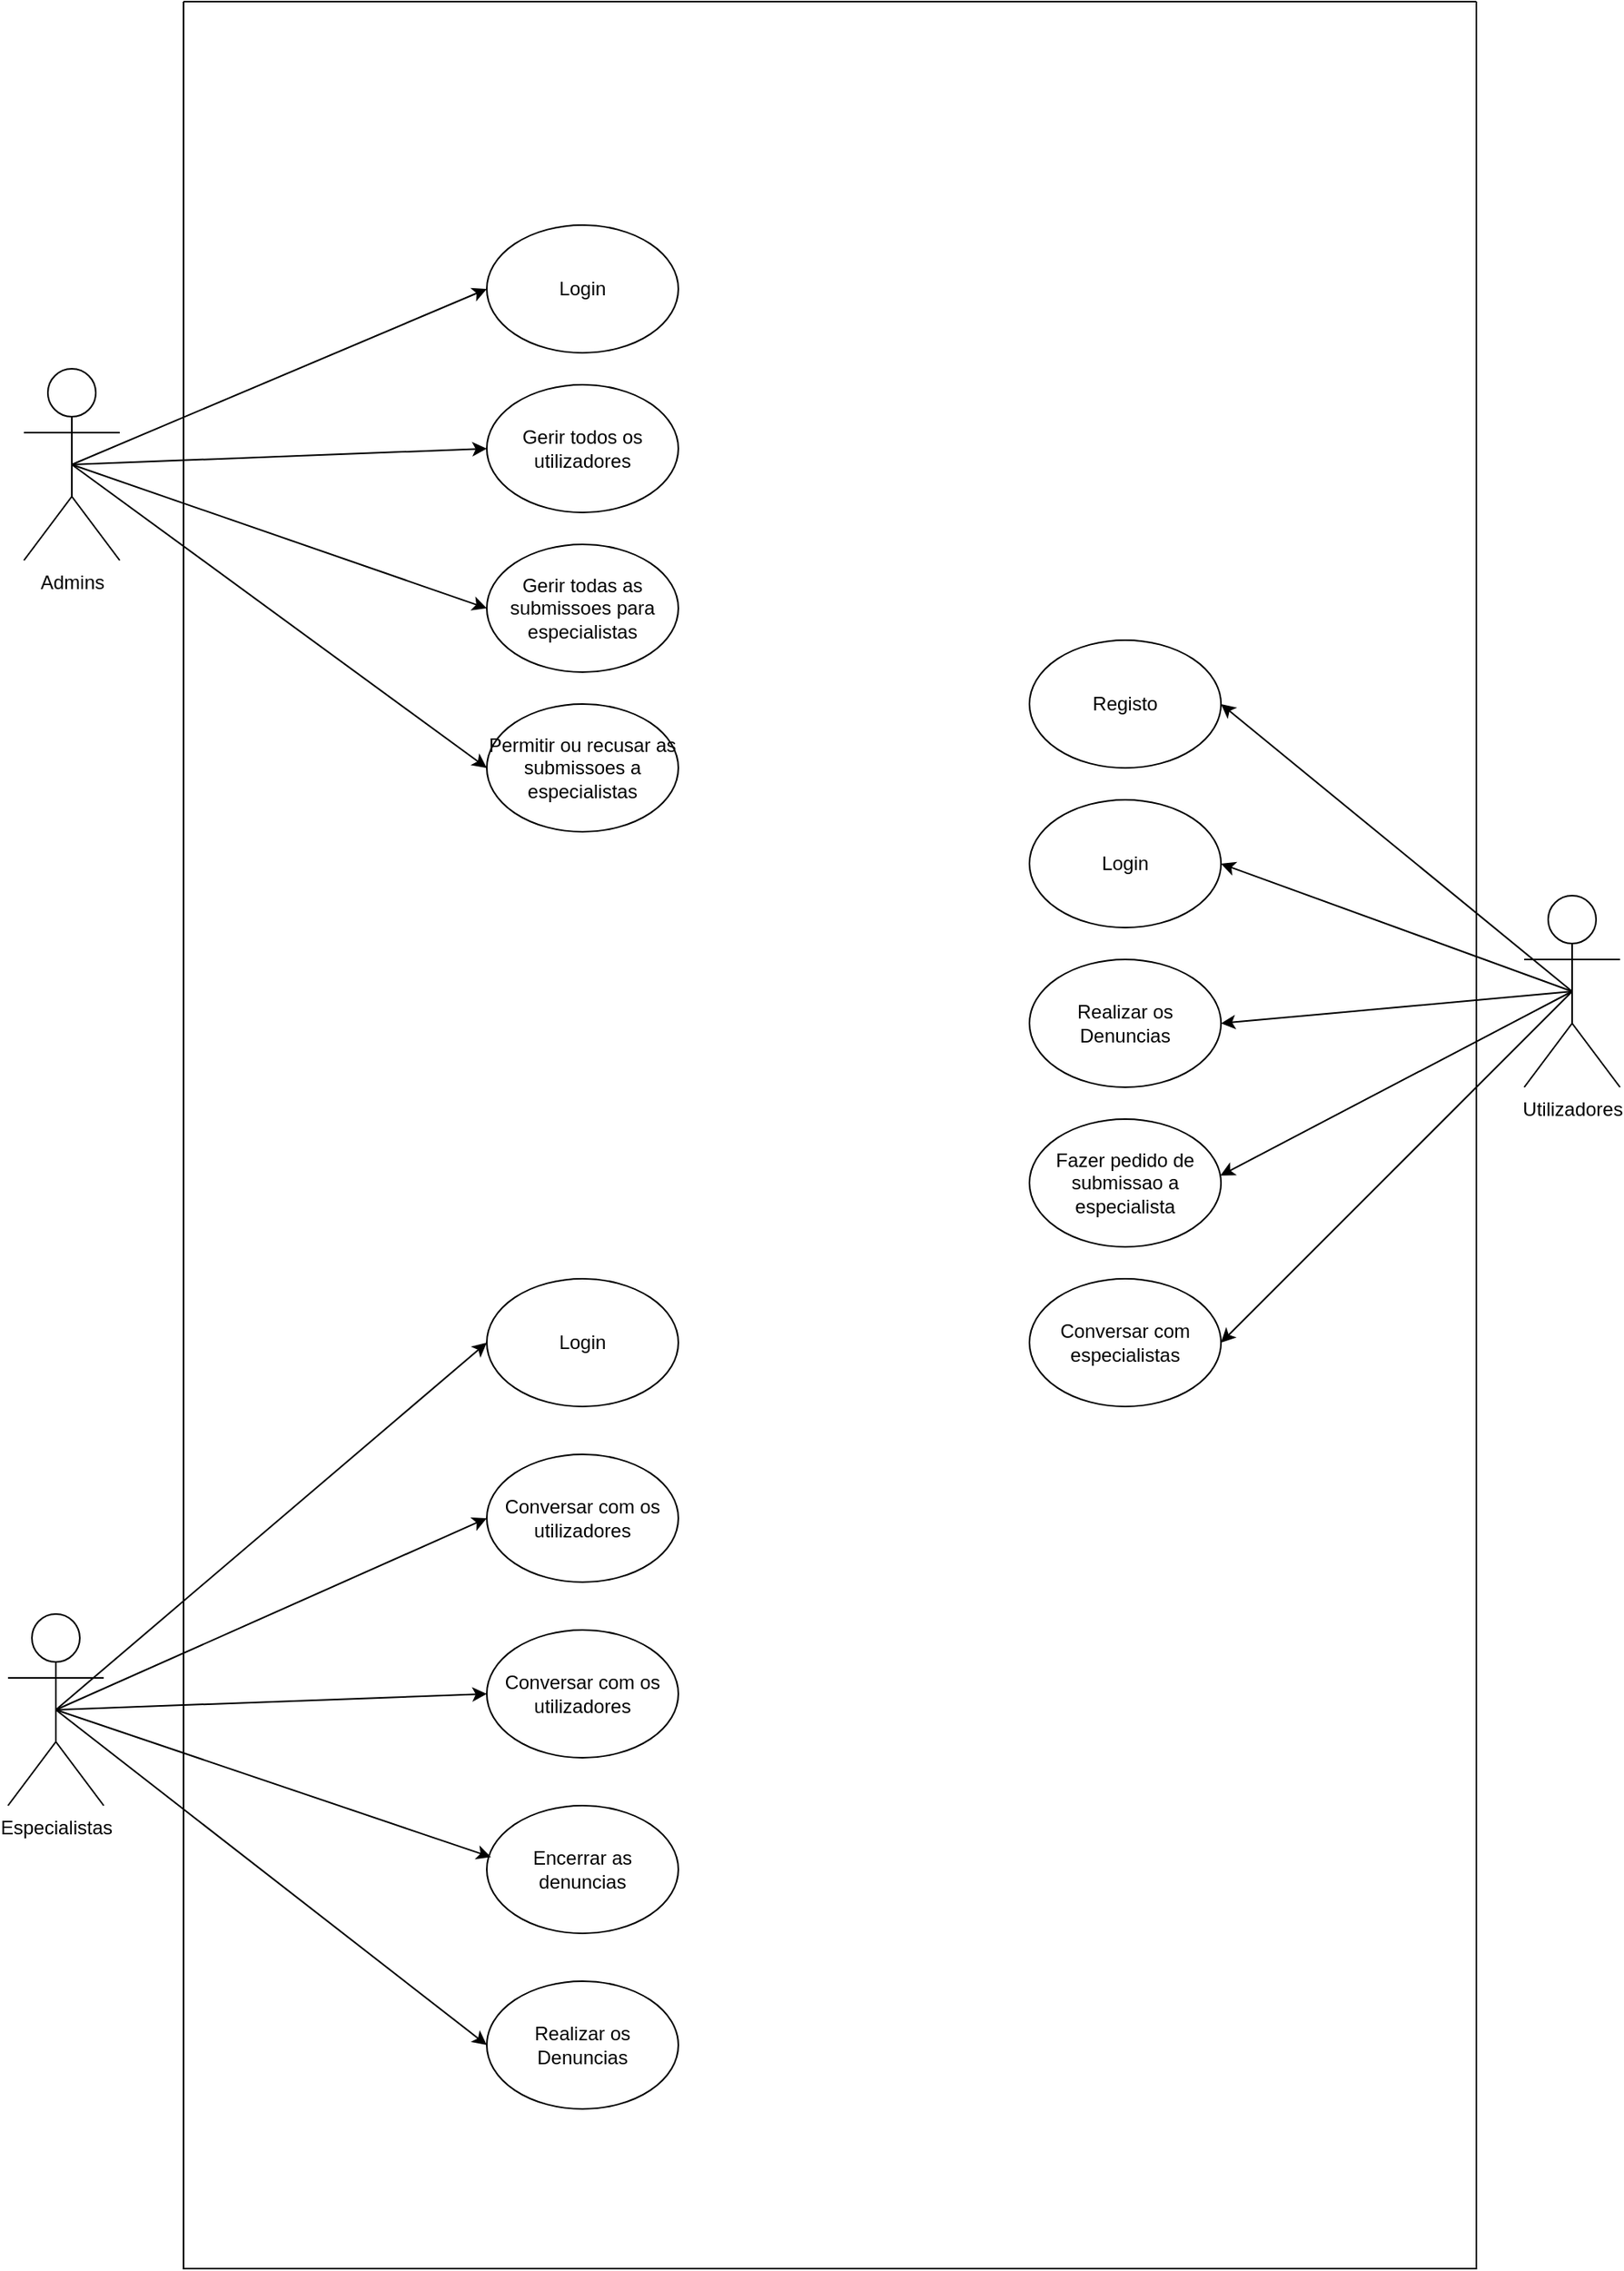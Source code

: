 <mxfile version="22.1.2" type="device" pages="2">
  <diagram name="Casos de Uso" id="0v69TXpIxa26CA6M0X5R">
    <mxGraphModel dx="2450" dy="720" grid="1" gridSize="10" guides="1" tooltips="1" connect="1" arrows="1" fold="1" page="1" pageScale="1" pageWidth="850" pageHeight="1100" math="0" shadow="0">
      <root>
        <mxCell id="0" />
        <mxCell id="1" parent="0" />
        <mxCell id="V18IJNKO9i_bxa9vq1Et-1" value="" style="swimlane;startSize=0;" parent="1" vertex="1">
          <mxGeometry y="20" width="810" height="1420" as="geometry" />
        </mxCell>
        <mxCell id="V18IJNKO9i_bxa9vq1Et-8" value="Login" style="ellipse;whiteSpace=wrap;html=1;" parent="V18IJNKO9i_bxa9vq1Et-1" vertex="1">
          <mxGeometry x="190" y="140" width="120" height="80" as="geometry" />
        </mxCell>
        <mxCell id="V18IJNKO9i_bxa9vq1Et-11" value="Gerir todos os utilizadores" style="ellipse;whiteSpace=wrap;html=1;" parent="V18IJNKO9i_bxa9vq1Et-1" vertex="1">
          <mxGeometry x="190" y="240" width="120" height="80" as="geometry" />
        </mxCell>
        <mxCell id="V18IJNKO9i_bxa9vq1Et-12" value="Gerir todas as submissoes para especialistas" style="ellipse;whiteSpace=wrap;html=1;" parent="V18IJNKO9i_bxa9vq1Et-1" vertex="1">
          <mxGeometry x="190" y="340" width="120" height="80" as="geometry" />
        </mxCell>
        <mxCell id="V18IJNKO9i_bxa9vq1Et-13" value="Permitir ou recusar as submissoes a especialistas" style="ellipse;whiteSpace=wrap;html=1;" parent="V18IJNKO9i_bxa9vq1Et-1" vertex="1">
          <mxGeometry x="190" y="440" width="120" height="80" as="geometry" />
        </mxCell>
        <mxCell id="V18IJNKO9i_bxa9vq1Et-21" value="Registo" style="ellipse;whiteSpace=wrap;html=1;" parent="V18IJNKO9i_bxa9vq1Et-1" vertex="1">
          <mxGeometry x="530" y="400" width="120" height="80" as="geometry" />
        </mxCell>
        <mxCell id="V18IJNKO9i_bxa9vq1Et-22" value="Login" style="ellipse;whiteSpace=wrap;html=1;" parent="V18IJNKO9i_bxa9vq1Et-1" vertex="1">
          <mxGeometry x="530" y="500" width="120" height="80" as="geometry" />
        </mxCell>
        <mxCell id="V18IJNKO9i_bxa9vq1Et-26" value="Realizar os Denuncias" style="ellipse;whiteSpace=wrap;html=1;" parent="V18IJNKO9i_bxa9vq1Et-1" vertex="1">
          <mxGeometry x="530" y="600" width="120" height="80" as="geometry" />
        </mxCell>
        <mxCell id="V18IJNKO9i_bxa9vq1Et-27" value="Fazer pedido de submissao a especialista" style="ellipse;whiteSpace=wrap;html=1;" parent="V18IJNKO9i_bxa9vq1Et-1" vertex="1">
          <mxGeometry x="530" y="700" width="120" height="80" as="geometry" />
        </mxCell>
        <mxCell id="V18IJNKO9i_bxa9vq1Et-28" value="Conversar com especialistas" style="ellipse;whiteSpace=wrap;html=1;" parent="V18IJNKO9i_bxa9vq1Et-1" vertex="1">
          <mxGeometry x="530" y="800" width="120" height="80" as="geometry" />
        </mxCell>
        <mxCell id="V18IJNKO9i_bxa9vq1Et-35" value="Login" style="ellipse;whiteSpace=wrap;html=1;" parent="V18IJNKO9i_bxa9vq1Et-1" vertex="1">
          <mxGeometry x="190" y="800" width="120" height="80" as="geometry" />
        </mxCell>
        <mxCell id="V18IJNKO9i_bxa9vq1Et-37" value="Conversar com os utilizadores" style="ellipse;whiteSpace=wrap;html=1;" parent="V18IJNKO9i_bxa9vq1Et-1" vertex="1">
          <mxGeometry x="190" y="910" width="120" height="80" as="geometry" />
        </mxCell>
        <mxCell id="V18IJNKO9i_bxa9vq1Et-38" value="Conversar com os utilizadores" style="ellipse;whiteSpace=wrap;html=1;" parent="V18IJNKO9i_bxa9vq1Et-1" vertex="1">
          <mxGeometry x="190" y="1020" width="120" height="80" as="geometry" />
        </mxCell>
        <mxCell id="V18IJNKO9i_bxa9vq1Et-41" value="Encerrar as denuncias" style="ellipse;whiteSpace=wrap;html=1;" parent="V18IJNKO9i_bxa9vq1Et-1" vertex="1">
          <mxGeometry x="190" y="1130" width="120" height="80" as="geometry" />
        </mxCell>
        <mxCell id="V18IJNKO9i_bxa9vq1Et-46" value="Realizar os Denuncias" style="ellipse;whiteSpace=wrap;html=1;" parent="V18IJNKO9i_bxa9vq1Et-1" vertex="1">
          <mxGeometry x="190" y="1240" width="120" height="80" as="geometry" />
        </mxCell>
        <mxCell id="V18IJNKO9i_bxa9vq1Et-2" value="Admins" style="shape=umlActor;verticalLabelPosition=bottom;verticalAlign=top;html=1;outlineConnect=0;" parent="1" vertex="1">
          <mxGeometry x="-100" y="250" width="60" height="120" as="geometry" />
        </mxCell>
        <mxCell id="V18IJNKO9i_bxa9vq1Et-5" value="Utilizadores" style="shape=umlActor;verticalLabelPosition=bottom;verticalAlign=top;html=1;outlineConnect=0;" parent="1" vertex="1">
          <mxGeometry x="840" y="580" width="60" height="120" as="geometry" />
        </mxCell>
        <mxCell id="V18IJNKO9i_bxa9vq1Et-6" value="Especialistas" style="shape=umlActor;verticalLabelPosition=bottom;verticalAlign=top;html=1;outlineConnect=0;" parent="1" vertex="1">
          <mxGeometry x="-110" y="1030" width="60" height="120" as="geometry" />
        </mxCell>
        <mxCell id="V18IJNKO9i_bxa9vq1Et-25" value="" style="endArrow=classic;html=1;rounded=0;exitX=0.5;exitY=0.5;exitDx=0;exitDy=0;exitPerimeter=0;entryX=1;entryY=0.5;entryDx=0;entryDy=0;" parent="1" source="V18IJNKO9i_bxa9vq1Et-5" target="V18IJNKO9i_bxa9vq1Et-21" edge="1">
          <mxGeometry width="50" height="50" relative="1" as="geometry">
            <mxPoint x="-60" y="320" as="sourcePoint" />
            <mxPoint x="50" y="320" as="targetPoint" />
          </mxGeometry>
        </mxCell>
        <mxCell id="V18IJNKO9i_bxa9vq1Et-36" value="" style="endArrow=classic;html=1;rounded=0;exitX=0.5;exitY=0.5;exitDx=0;exitDy=0;exitPerimeter=0;entryX=0;entryY=0.5;entryDx=0;entryDy=0;" parent="1" source="V18IJNKO9i_bxa9vq1Et-6" target="V18IJNKO9i_bxa9vq1Et-35" edge="1">
          <mxGeometry width="50" height="50" relative="1" as="geometry">
            <mxPoint x="-50" y="1040" as="sourcePoint" />
            <mxPoint x="50" y="1040" as="targetPoint" />
          </mxGeometry>
        </mxCell>
        <mxCell id="zHeTeJ-wAWIV853rZHrX-1" value="" style="endArrow=classic;html=1;rounded=0;exitX=0.5;exitY=0.5;exitDx=0;exitDy=0;exitPerimeter=0;entryX=0;entryY=0.5;entryDx=0;entryDy=0;" parent="1" source="V18IJNKO9i_bxa9vq1Et-2" target="V18IJNKO9i_bxa9vq1Et-8" edge="1">
          <mxGeometry width="50" height="50" relative="1" as="geometry">
            <mxPoint x="260" y="300" as="sourcePoint" />
            <mxPoint x="310" y="250" as="targetPoint" />
          </mxGeometry>
        </mxCell>
        <mxCell id="zHeTeJ-wAWIV853rZHrX-2" value="" style="endArrow=classic;html=1;rounded=0;exitX=0.5;exitY=0.5;exitDx=0;exitDy=0;exitPerimeter=0;entryX=0;entryY=0.5;entryDx=0;entryDy=0;" parent="1" source="V18IJNKO9i_bxa9vq1Et-2" target="V18IJNKO9i_bxa9vq1Et-11" edge="1">
          <mxGeometry width="50" height="50" relative="1" as="geometry">
            <mxPoint x="30" y="340" as="sourcePoint" />
            <mxPoint x="80" y="290" as="targetPoint" />
          </mxGeometry>
        </mxCell>
        <mxCell id="zHeTeJ-wAWIV853rZHrX-3" value="" style="endArrow=classic;html=1;rounded=0;exitX=0.5;exitY=0.5;exitDx=0;exitDy=0;exitPerimeter=0;entryX=0;entryY=0.5;entryDx=0;entryDy=0;" parent="1" source="V18IJNKO9i_bxa9vq1Et-2" target="V18IJNKO9i_bxa9vq1Et-12" edge="1">
          <mxGeometry width="50" height="50" relative="1" as="geometry">
            <mxPoint x="40" y="360" as="sourcePoint" />
            <mxPoint x="90" y="310" as="targetPoint" />
          </mxGeometry>
        </mxCell>
        <mxCell id="zHeTeJ-wAWIV853rZHrX-4" value="" style="endArrow=classic;html=1;rounded=0;exitX=0.5;exitY=0.5;exitDx=0;exitDy=0;exitPerimeter=0;entryX=0;entryY=0.5;entryDx=0;entryDy=0;" parent="1" source="V18IJNKO9i_bxa9vq1Et-2" target="V18IJNKO9i_bxa9vq1Et-13" edge="1">
          <mxGeometry width="50" height="50" relative="1" as="geometry">
            <mxPoint x="20" y="400" as="sourcePoint" />
            <mxPoint x="70" y="350" as="targetPoint" />
          </mxGeometry>
        </mxCell>
        <mxCell id="zHeTeJ-wAWIV853rZHrX-5" value="" style="endArrow=classic;html=1;rounded=0;exitX=0.5;exitY=0.5;exitDx=0;exitDy=0;exitPerimeter=0;entryX=1;entryY=0.5;entryDx=0;entryDy=0;" parent="1" source="V18IJNKO9i_bxa9vq1Et-5" target="V18IJNKO9i_bxa9vq1Et-22" edge="1">
          <mxGeometry width="50" height="50" relative="1" as="geometry">
            <mxPoint x="890" y="720" as="sourcePoint" />
            <mxPoint x="670" y="540" as="targetPoint" />
          </mxGeometry>
        </mxCell>
        <mxCell id="zHeTeJ-wAWIV853rZHrX-6" value="" style="endArrow=classic;html=1;rounded=0;entryX=1;entryY=0.5;entryDx=0;entryDy=0;exitX=0.5;exitY=0.5;exitDx=0;exitDy=0;exitPerimeter=0;" parent="1" source="V18IJNKO9i_bxa9vq1Et-5" target="V18IJNKO9i_bxa9vq1Et-26" edge="1">
          <mxGeometry width="50" height="50" relative="1" as="geometry">
            <mxPoint x="740" y="740" as="sourcePoint" />
            <mxPoint x="790" y="690" as="targetPoint" />
          </mxGeometry>
        </mxCell>
        <mxCell id="zHeTeJ-wAWIV853rZHrX-7" value="" style="endArrow=classic;html=1;rounded=0;entryX=0.997;entryY=0.442;entryDx=0;entryDy=0;entryPerimeter=0;exitX=0.5;exitY=0.5;exitDx=0;exitDy=0;exitPerimeter=0;" parent="1" source="V18IJNKO9i_bxa9vq1Et-5" target="V18IJNKO9i_bxa9vq1Et-27" edge="1">
          <mxGeometry width="50" height="50" relative="1" as="geometry">
            <mxPoint x="710" y="780" as="sourcePoint" />
            <mxPoint x="760" y="730" as="targetPoint" />
          </mxGeometry>
        </mxCell>
        <mxCell id="zHeTeJ-wAWIV853rZHrX-8" value="" style="endArrow=classic;html=1;rounded=0;entryX=1;entryY=0.5;entryDx=0;entryDy=0;exitX=0.5;exitY=0.5;exitDx=0;exitDy=0;exitPerimeter=0;" parent="1" source="V18IJNKO9i_bxa9vq1Et-5" target="V18IJNKO9i_bxa9vq1Et-28" edge="1">
          <mxGeometry width="50" height="50" relative="1" as="geometry">
            <mxPoint x="710" y="830" as="sourcePoint" />
            <mxPoint x="760" y="780" as="targetPoint" />
          </mxGeometry>
        </mxCell>
        <mxCell id="zHeTeJ-wAWIV853rZHrX-9" value="" style="endArrow=classic;html=1;rounded=0;exitX=0.5;exitY=0.5;exitDx=0;exitDy=0;exitPerimeter=0;entryX=0;entryY=0.5;entryDx=0;entryDy=0;" parent="1" source="V18IJNKO9i_bxa9vq1Et-6" target="V18IJNKO9i_bxa9vq1Et-37" edge="1">
          <mxGeometry width="50" height="50" relative="1" as="geometry">
            <mxPoint x="60" y="1090" as="sourcePoint" />
            <mxPoint x="110" y="1040" as="targetPoint" />
          </mxGeometry>
        </mxCell>
        <mxCell id="zHeTeJ-wAWIV853rZHrX-10" value="" style="endArrow=classic;html=1;rounded=0;exitX=0.5;exitY=0.5;exitDx=0;exitDy=0;exitPerimeter=0;entryX=0;entryY=0.5;entryDx=0;entryDy=0;" parent="1" source="V18IJNKO9i_bxa9vq1Et-6" target="V18IJNKO9i_bxa9vq1Et-38" edge="1">
          <mxGeometry width="50" height="50" relative="1" as="geometry">
            <mxPoint x="90" y="1160" as="sourcePoint" />
            <mxPoint x="140" y="1110" as="targetPoint" />
          </mxGeometry>
        </mxCell>
        <mxCell id="zHeTeJ-wAWIV853rZHrX-11" value="" style="endArrow=classic;html=1;rounded=0;exitX=0.5;exitY=0.5;exitDx=0;exitDy=0;exitPerimeter=0;entryX=0.022;entryY=0.403;entryDx=0;entryDy=0;entryPerimeter=0;" parent="1" source="V18IJNKO9i_bxa9vq1Et-6" target="V18IJNKO9i_bxa9vq1Et-41" edge="1">
          <mxGeometry width="50" height="50" relative="1" as="geometry">
            <mxPoint x="90" y="1210" as="sourcePoint" />
            <mxPoint x="140" y="1160" as="targetPoint" />
          </mxGeometry>
        </mxCell>
        <mxCell id="zHeTeJ-wAWIV853rZHrX-12" value="" style="endArrow=classic;html=1;rounded=0;entryX=0;entryY=0.5;entryDx=0;entryDy=0;exitX=0.5;exitY=0.5;exitDx=0;exitDy=0;exitPerimeter=0;" parent="1" source="V18IJNKO9i_bxa9vq1Et-6" target="V18IJNKO9i_bxa9vq1Et-46" edge="1">
          <mxGeometry width="50" height="50" relative="1" as="geometry">
            <mxPoint x="40" y="1280" as="sourcePoint" />
            <mxPoint x="90" y="1230" as="targetPoint" />
          </mxGeometry>
        </mxCell>
      </root>
    </mxGraphModel>
  </diagram>
  <diagram id="s_YxrnoEGBvV0pFjSnwN" name="Modelo relacional">
    <mxGraphModel dx="1318" dy="593" grid="1" gridSize="10" guides="1" tooltips="1" connect="1" arrows="1" fold="1" page="1" pageScale="1" pageWidth="850" pageHeight="1100" math="0" shadow="0">
      <root>
        <mxCell id="0" />
        <mxCell id="1" parent="0" />
        <mxCell id="B7sIC4S0Rh-pysu9yOMy-1" value="Utilizadores" style="shape=table;startSize=30;container=1;collapsible=1;childLayout=tableLayout;fixedRows=1;rowLines=0;fontStyle=1;align=center;resizeLast=1;html=1;" parent="1" vertex="1">
          <mxGeometry x="60" y="130" width="180" height="150" as="geometry" />
        </mxCell>
        <mxCell id="B7sIC4S0Rh-pysu9yOMy-2" value="" style="shape=tableRow;horizontal=0;startSize=0;swimlaneHead=0;swimlaneBody=0;fillColor=none;collapsible=0;dropTarget=0;points=[[0,0.5],[1,0.5]];portConstraint=eastwest;top=0;left=0;right=0;bottom=1;" parent="B7sIC4S0Rh-pysu9yOMy-1" vertex="1">
          <mxGeometry y="30" width="180" height="30" as="geometry" />
        </mxCell>
        <mxCell id="B7sIC4S0Rh-pysu9yOMy-3" value="PK" style="shape=partialRectangle;connectable=0;fillColor=none;top=0;left=0;bottom=0;right=0;fontStyle=1;overflow=hidden;whiteSpace=wrap;html=1;" parent="B7sIC4S0Rh-pysu9yOMy-2" vertex="1">
          <mxGeometry width="30" height="30" as="geometry">
            <mxRectangle width="30" height="30" as="alternateBounds" />
          </mxGeometry>
        </mxCell>
        <mxCell id="B7sIC4S0Rh-pysu9yOMy-4" value="UserID" style="shape=partialRectangle;connectable=0;fillColor=none;top=0;left=0;bottom=0;right=0;align=left;spacingLeft=6;fontStyle=5;overflow=hidden;whiteSpace=wrap;html=1;" parent="B7sIC4S0Rh-pysu9yOMy-2" vertex="1">
          <mxGeometry x="30" width="150" height="30" as="geometry">
            <mxRectangle width="150" height="30" as="alternateBounds" />
          </mxGeometry>
        </mxCell>
        <mxCell id="B7sIC4S0Rh-pysu9yOMy-5" value="" style="shape=tableRow;horizontal=0;startSize=0;swimlaneHead=0;swimlaneBody=0;fillColor=none;collapsible=0;dropTarget=0;points=[[0,0.5],[1,0.5]];portConstraint=eastwest;top=0;left=0;right=0;bottom=0;" parent="B7sIC4S0Rh-pysu9yOMy-1" vertex="1">
          <mxGeometry y="60" width="180" height="30" as="geometry" />
        </mxCell>
        <mxCell id="B7sIC4S0Rh-pysu9yOMy-6" value="" style="shape=partialRectangle;connectable=0;fillColor=none;top=0;left=0;bottom=0;right=0;editable=1;overflow=hidden;whiteSpace=wrap;html=1;" parent="B7sIC4S0Rh-pysu9yOMy-5" vertex="1">
          <mxGeometry width="30" height="30" as="geometry">
            <mxRectangle width="30" height="30" as="alternateBounds" />
          </mxGeometry>
        </mxCell>
        <mxCell id="B7sIC4S0Rh-pysu9yOMy-7" value="Nome" style="shape=partialRectangle;connectable=0;fillColor=none;top=0;left=0;bottom=0;right=0;align=left;spacingLeft=6;overflow=hidden;whiteSpace=wrap;html=1;" parent="B7sIC4S0Rh-pysu9yOMy-5" vertex="1">
          <mxGeometry x="30" width="150" height="30" as="geometry">
            <mxRectangle width="150" height="30" as="alternateBounds" />
          </mxGeometry>
        </mxCell>
        <mxCell id="B7sIC4S0Rh-pysu9yOMy-8" value="" style="shape=tableRow;horizontal=0;startSize=0;swimlaneHead=0;swimlaneBody=0;fillColor=none;collapsible=0;dropTarget=0;points=[[0,0.5],[1,0.5]];portConstraint=eastwest;top=0;left=0;right=0;bottom=0;" parent="B7sIC4S0Rh-pysu9yOMy-1" vertex="1">
          <mxGeometry y="90" width="180" height="30" as="geometry" />
        </mxCell>
        <mxCell id="B7sIC4S0Rh-pysu9yOMy-9" value="" style="shape=partialRectangle;connectable=0;fillColor=none;top=0;left=0;bottom=0;right=0;editable=1;overflow=hidden;whiteSpace=wrap;html=1;" parent="B7sIC4S0Rh-pysu9yOMy-8" vertex="1">
          <mxGeometry width="30" height="30" as="geometry">
            <mxRectangle width="30" height="30" as="alternateBounds" />
          </mxGeometry>
        </mxCell>
        <mxCell id="B7sIC4S0Rh-pysu9yOMy-10" value="Email" style="shape=partialRectangle;connectable=0;fillColor=none;top=0;left=0;bottom=0;right=0;align=left;spacingLeft=6;overflow=hidden;whiteSpace=wrap;html=1;" parent="B7sIC4S0Rh-pysu9yOMy-8" vertex="1">
          <mxGeometry x="30" width="150" height="30" as="geometry">
            <mxRectangle width="150" height="30" as="alternateBounds" />
          </mxGeometry>
        </mxCell>
        <mxCell id="B7sIC4S0Rh-pysu9yOMy-11" value="" style="shape=tableRow;horizontal=0;startSize=0;swimlaneHead=0;swimlaneBody=0;fillColor=none;collapsible=0;dropTarget=0;points=[[0,0.5],[1,0.5]];portConstraint=eastwest;top=0;left=0;right=0;bottom=0;" parent="B7sIC4S0Rh-pysu9yOMy-1" vertex="1">
          <mxGeometry y="120" width="180" height="30" as="geometry" />
        </mxCell>
        <mxCell id="B7sIC4S0Rh-pysu9yOMy-12" value="" style="shape=partialRectangle;connectable=0;fillColor=none;top=0;left=0;bottom=0;right=0;editable=1;overflow=hidden;whiteSpace=wrap;html=1;" parent="B7sIC4S0Rh-pysu9yOMy-11" vertex="1">
          <mxGeometry width="30" height="30" as="geometry">
            <mxRectangle width="30" height="30" as="alternateBounds" />
          </mxGeometry>
        </mxCell>
        <mxCell id="B7sIC4S0Rh-pysu9yOMy-13" value="Senha" style="shape=partialRectangle;connectable=0;fillColor=none;top=0;left=0;bottom=0;right=0;align=left;spacingLeft=6;overflow=hidden;whiteSpace=wrap;html=1;" parent="B7sIC4S0Rh-pysu9yOMy-11" vertex="1">
          <mxGeometry x="30" width="150" height="30" as="geometry">
            <mxRectangle width="150" height="30" as="alternateBounds" />
          </mxGeometry>
        </mxCell>
        <mxCell id="B7sIC4S0Rh-pysu9yOMy-53" value="PedidosSubmissão" style="shape=table;startSize=30;container=1;collapsible=1;childLayout=tableLayout;fixedRows=1;rowLines=0;fontStyle=1;align=center;resizeLast=1;html=1;" parent="1" vertex="1">
          <mxGeometry x="440" y="160" width="180" height="240" as="geometry" />
        </mxCell>
        <mxCell id="B7sIC4S0Rh-pysu9yOMy-54" value="" style="shape=tableRow;horizontal=0;startSize=0;swimlaneHead=0;swimlaneBody=0;fillColor=none;collapsible=0;dropTarget=0;points=[[0,0.5],[1,0.5]];portConstraint=eastwest;top=0;left=0;right=0;bottom=1;" parent="B7sIC4S0Rh-pysu9yOMy-53" vertex="1">
          <mxGeometry y="30" width="180" height="30" as="geometry" />
        </mxCell>
        <mxCell id="B7sIC4S0Rh-pysu9yOMy-55" value="PK" style="shape=partialRectangle;connectable=0;fillColor=none;top=0;left=0;bottom=0;right=0;fontStyle=1;overflow=hidden;whiteSpace=wrap;html=1;" parent="B7sIC4S0Rh-pysu9yOMy-54" vertex="1">
          <mxGeometry width="30" height="30" as="geometry">
            <mxRectangle width="30" height="30" as="alternateBounds" />
          </mxGeometry>
        </mxCell>
        <mxCell id="B7sIC4S0Rh-pysu9yOMy-56" value="PedidoID" style="shape=partialRectangle;connectable=0;fillColor=none;top=0;left=0;bottom=0;right=0;align=left;spacingLeft=6;fontStyle=5;overflow=hidden;whiteSpace=wrap;html=1;" parent="B7sIC4S0Rh-pysu9yOMy-54" vertex="1">
          <mxGeometry x="30" width="150" height="30" as="geometry">
            <mxRectangle width="150" height="30" as="alternateBounds" />
          </mxGeometry>
        </mxCell>
        <mxCell id="82d_v8nhM87T_lucDlG--2" value="" style="shape=tableRow;horizontal=0;startSize=0;swimlaneHead=0;swimlaneBody=0;fillColor=none;collapsible=0;dropTarget=0;points=[[0,0.5],[1,0.5]];portConstraint=eastwest;top=0;left=0;right=0;bottom=0;" vertex="1" parent="B7sIC4S0Rh-pysu9yOMy-53">
          <mxGeometry y="60" width="180" height="30" as="geometry" />
        </mxCell>
        <mxCell id="82d_v8nhM87T_lucDlG--3" value="" style="shape=partialRectangle;connectable=0;fillColor=none;top=0;left=0;bottom=0;right=0;editable=1;overflow=hidden;" vertex="1" parent="82d_v8nhM87T_lucDlG--2">
          <mxGeometry width="30" height="30" as="geometry">
            <mxRectangle width="30" height="30" as="alternateBounds" />
          </mxGeometry>
        </mxCell>
        <mxCell id="82d_v8nhM87T_lucDlG--4" value="Titulo" style="shape=partialRectangle;connectable=0;fillColor=none;top=0;left=0;bottom=0;right=0;align=left;spacingLeft=6;overflow=hidden;" vertex="1" parent="82d_v8nhM87T_lucDlG--2">
          <mxGeometry x="30" width="150" height="30" as="geometry">
            <mxRectangle width="150" height="30" as="alternateBounds" />
          </mxGeometry>
        </mxCell>
        <mxCell id="82d_v8nhM87T_lucDlG--6" value="" style="shape=tableRow;horizontal=0;startSize=0;swimlaneHead=0;swimlaneBody=0;fillColor=none;collapsible=0;dropTarget=0;points=[[0,0.5],[1,0.5]];portConstraint=eastwest;top=0;left=0;right=0;bottom=0;" vertex="1" parent="B7sIC4S0Rh-pysu9yOMy-53">
          <mxGeometry y="90" width="180" height="30" as="geometry" />
        </mxCell>
        <mxCell id="82d_v8nhM87T_lucDlG--7" value="" style="shape=partialRectangle;connectable=0;fillColor=none;top=0;left=0;bottom=0;right=0;editable=1;overflow=hidden;" vertex="1" parent="82d_v8nhM87T_lucDlG--6">
          <mxGeometry width="30" height="30" as="geometry">
            <mxRectangle width="30" height="30" as="alternateBounds" />
          </mxGeometry>
        </mxCell>
        <mxCell id="82d_v8nhM87T_lucDlG--8" value="DataEnvio" style="shape=partialRectangle;connectable=0;fillColor=none;top=0;left=0;bottom=0;right=0;align=left;spacingLeft=6;overflow=hidden;" vertex="1" parent="82d_v8nhM87T_lucDlG--6">
          <mxGeometry x="30" width="150" height="30" as="geometry">
            <mxRectangle width="150" height="30" as="alternateBounds" />
          </mxGeometry>
        </mxCell>
        <mxCell id="82d_v8nhM87T_lucDlG--10" value="" style="shape=tableRow;horizontal=0;startSize=0;swimlaneHead=0;swimlaneBody=0;fillColor=none;collapsible=0;dropTarget=0;points=[[0,0.5],[1,0.5]];portConstraint=eastwest;top=0;left=0;right=0;bottom=0;" vertex="1" parent="B7sIC4S0Rh-pysu9yOMy-53">
          <mxGeometry y="120" width="180" height="30" as="geometry" />
        </mxCell>
        <mxCell id="82d_v8nhM87T_lucDlG--11" value="" style="shape=partialRectangle;connectable=0;fillColor=none;top=0;left=0;bottom=0;right=0;editable=1;overflow=hidden;" vertex="1" parent="82d_v8nhM87T_lucDlG--10">
          <mxGeometry width="30" height="30" as="geometry">
            <mxRectangle width="30" height="30" as="alternateBounds" />
          </mxGeometry>
        </mxCell>
        <mxCell id="82d_v8nhM87T_lucDlG--12" value="Descricao" style="shape=partialRectangle;connectable=0;fillColor=none;top=0;left=0;bottom=0;right=0;align=left;spacingLeft=6;overflow=hidden;" vertex="1" parent="82d_v8nhM87T_lucDlG--10">
          <mxGeometry x="30" width="150" height="30" as="geometry">
            <mxRectangle width="150" height="30" as="alternateBounds" />
          </mxGeometry>
        </mxCell>
        <mxCell id="B7sIC4S0Rh-pysu9yOMy-57" value="" style="shape=tableRow;horizontal=0;startSize=0;swimlaneHead=0;swimlaneBody=0;fillColor=none;collapsible=0;dropTarget=0;points=[[0,0.5],[1,0.5]];portConstraint=eastwest;top=0;left=0;right=0;bottom=0;" parent="B7sIC4S0Rh-pysu9yOMy-53" vertex="1">
          <mxGeometry y="150" width="180" height="30" as="geometry" />
        </mxCell>
        <mxCell id="B7sIC4S0Rh-pysu9yOMy-58" value="" style="shape=partialRectangle;connectable=0;fillColor=none;top=0;left=0;bottom=0;right=0;editable=1;overflow=hidden;whiteSpace=wrap;html=1;" parent="B7sIC4S0Rh-pysu9yOMy-57" vertex="1">
          <mxGeometry width="30" height="30" as="geometry">
            <mxRectangle width="30" height="30" as="alternateBounds" />
          </mxGeometry>
        </mxCell>
        <mxCell id="B7sIC4S0Rh-pysu9yOMy-59" value="Estado" style="shape=partialRectangle;connectable=0;fillColor=none;top=0;left=0;bottom=0;right=0;align=left;spacingLeft=6;overflow=hidden;whiteSpace=wrap;html=1;" parent="B7sIC4S0Rh-pysu9yOMy-57" vertex="1">
          <mxGeometry x="30" width="150" height="30" as="geometry">
            <mxRectangle width="150" height="30" as="alternateBounds" />
          </mxGeometry>
        </mxCell>
        <mxCell id="B7sIC4S0Rh-pysu9yOMy-60" value="" style="shape=tableRow;horizontal=0;startSize=0;swimlaneHead=0;swimlaneBody=0;fillColor=none;collapsible=0;dropTarget=0;points=[[0,0.5],[1,0.5]];portConstraint=eastwest;top=0;left=0;right=0;bottom=0;" parent="B7sIC4S0Rh-pysu9yOMy-53" vertex="1">
          <mxGeometry y="180" width="180" height="30" as="geometry" />
        </mxCell>
        <mxCell id="B7sIC4S0Rh-pysu9yOMy-61" value="FK" style="shape=partialRectangle;connectable=0;fillColor=none;top=0;left=0;bottom=0;right=0;editable=1;overflow=hidden;whiteSpace=wrap;html=1;" parent="B7sIC4S0Rh-pysu9yOMy-60" vertex="1">
          <mxGeometry width="30" height="30" as="geometry">
            <mxRectangle width="30" height="30" as="alternateBounds" />
          </mxGeometry>
        </mxCell>
        <mxCell id="B7sIC4S0Rh-pysu9yOMy-62" value="UserID" style="shape=partialRectangle;connectable=0;fillColor=none;top=0;left=0;bottom=0;right=0;align=left;spacingLeft=6;overflow=hidden;whiteSpace=wrap;html=1;" parent="B7sIC4S0Rh-pysu9yOMy-60" vertex="1">
          <mxGeometry x="30" width="150" height="30" as="geometry">
            <mxRectangle width="150" height="30" as="alternateBounds" />
          </mxGeometry>
        </mxCell>
        <mxCell id="B7sIC4S0Rh-pysu9yOMy-63" value="" style="shape=tableRow;horizontal=0;startSize=0;swimlaneHead=0;swimlaneBody=0;fillColor=none;collapsible=0;dropTarget=0;points=[[0,0.5],[1,0.5]];portConstraint=eastwest;top=0;left=0;right=0;bottom=0;" parent="B7sIC4S0Rh-pysu9yOMy-53" vertex="1">
          <mxGeometry y="210" width="180" height="30" as="geometry" />
        </mxCell>
        <mxCell id="B7sIC4S0Rh-pysu9yOMy-64" value="FK" style="shape=partialRectangle;connectable=0;fillColor=none;top=0;left=0;bottom=0;right=0;editable=1;overflow=hidden;whiteSpace=wrap;html=1;" parent="B7sIC4S0Rh-pysu9yOMy-63" vertex="1">
          <mxGeometry width="30" height="30" as="geometry">
            <mxRectangle width="30" height="30" as="alternateBounds" />
          </mxGeometry>
        </mxCell>
        <mxCell id="B7sIC4S0Rh-pysu9yOMy-65" value="TipoUtilizadorID" style="shape=partialRectangle;connectable=0;fillColor=none;top=0;left=0;bottom=0;right=0;align=left;spacingLeft=6;overflow=hidden;whiteSpace=wrap;html=1;" parent="B7sIC4S0Rh-pysu9yOMy-63" vertex="1">
          <mxGeometry x="30" width="150" height="30" as="geometry">
            <mxRectangle width="150" height="30" as="alternateBounds" />
          </mxGeometry>
        </mxCell>
        <mxCell id="B7sIC4S0Rh-pysu9yOMy-66" value="Mensagens" style="shape=table;startSize=30;container=1;collapsible=1;childLayout=tableLayout;fixedRows=1;rowLines=0;fontStyle=1;align=center;resizeLast=1;html=1;" parent="1" vertex="1">
          <mxGeometry x="60" y="380" width="180" height="180" as="geometry" />
        </mxCell>
        <mxCell id="B7sIC4S0Rh-pysu9yOMy-67" value="" style="shape=tableRow;horizontal=0;startSize=0;swimlaneHead=0;swimlaneBody=0;fillColor=none;collapsible=0;dropTarget=0;points=[[0,0.5],[1,0.5]];portConstraint=eastwest;top=0;left=0;right=0;bottom=1;" parent="B7sIC4S0Rh-pysu9yOMy-66" vertex="1">
          <mxGeometry y="30" width="180" height="30" as="geometry" />
        </mxCell>
        <mxCell id="B7sIC4S0Rh-pysu9yOMy-68" value="PK" style="shape=partialRectangle;connectable=0;fillColor=none;top=0;left=0;bottom=0;right=0;fontStyle=1;overflow=hidden;whiteSpace=wrap;html=1;" parent="B7sIC4S0Rh-pysu9yOMy-67" vertex="1">
          <mxGeometry width="30" height="30" as="geometry">
            <mxRectangle width="30" height="30" as="alternateBounds" />
          </mxGeometry>
        </mxCell>
        <mxCell id="B7sIC4S0Rh-pysu9yOMy-69" value="MensagemID" style="shape=partialRectangle;connectable=0;fillColor=none;top=0;left=0;bottom=0;right=0;align=left;spacingLeft=6;fontStyle=5;overflow=hidden;whiteSpace=wrap;html=1;" parent="B7sIC4S0Rh-pysu9yOMy-67" vertex="1">
          <mxGeometry x="30" width="150" height="30" as="geometry">
            <mxRectangle width="150" height="30" as="alternateBounds" />
          </mxGeometry>
        </mxCell>
        <mxCell id="B7sIC4S0Rh-pysu9yOMy-70" value="" style="shape=tableRow;horizontal=0;startSize=0;swimlaneHead=0;swimlaneBody=0;fillColor=none;collapsible=0;dropTarget=0;points=[[0,0.5],[1,0.5]];portConstraint=eastwest;top=0;left=0;right=0;bottom=0;" parent="B7sIC4S0Rh-pysu9yOMy-66" vertex="1">
          <mxGeometry y="60" width="180" height="30" as="geometry" />
        </mxCell>
        <mxCell id="B7sIC4S0Rh-pysu9yOMy-71" value="" style="shape=partialRectangle;connectable=0;fillColor=none;top=0;left=0;bottom=0;right=0;editable=1;overflow=hidden;whiteSpace=wrap;html=1;" parent="B7sIC4S0Rh-pysu9yOMy-70" vertex="1">
          <mxGeometry width="30" height="30" as="geometry">
            <mxRectangle width="30" height="30" as="alternateBounds" />
          </mxGeometry>
        </mxCell>
        <mxCell id="B7sIC4S0Rh-pysu9yOMy-72" value="Conteúdo" style="shape=partialRectangle;connectable=0;fillColor=none;top=0;left=0;bottom=0;right=0;align=left;spacingLeft=6;overflow=hidden;whiteSpace=wrap;html=1;" parent="B7sIC4S0Rh-pysu9yOMy-70" vertex="1">
          <mxGeometry x="30" width="150" height="30" as="geometry">
            <mxRectangle width="150" height="30" as="alternateBounds" />
          </mxGeometry>
        </mxCell>
        <mxCell id="B7sIC4S0Rh-pysu9yOMy-73" value="" style="shape=tableRow;horizontal=0;startSize=0;swimlaneHead=0;swimlaneBody=0;fillColor=none;collapsible=0;dropTarget=0;points=[[0,0.5],[1,0.5]];portConstraint=eastwest;top=0;left=0;right=0;bottom=0;" parent="B7sIC4S0Rh-pysu9yOMy-66" vertex="1">
          <mxGeometry y="90" width="180" height="30" as="geometry" />
        </mxCell>
        <mxCell id="B7sIC4S0Rh-pysu9yOMy-74" value="" style="shape=partialRectangle;connectable=0;fillColor=none;top=0;left=0;bottom=0;right=0;editable=1;overflow=hidden;whiteSpace=wrap;html=1;" parent="B7sIC4S0Rh-pysu9yOMy-73" vertex="1">
          <mxGeometry width="30" height="30" as="geometry">
            <mxRectangle width="30" height="30" as="alternateBounds" />
          </mxGeometry>
        </mxCell>
        <mxCell id="B7sIC4S0Rh-pysu9yOMy-75" value="DataEnvio" style="shape=partialRectangle;connectable=0;fillColor=none;top=0;left=0;bottom=0;right=0;align=left;spacingLeft=6;overflow=hidden;whiteSpace=wrap;html=1;" parent="B7sIC4S0Rh-pysu9yOMy-73" vertex="1">
          <mxGeometry x="30" width="150" height="30" as="geometry">
            <mxRectangle width="150" height="30" as="alternateBounds" />
          </mxGeometry>
        </mxCell>
        <mxCell id="B7sIC4S0Rh-pysu9yOMy-76" value="" style="shape=tableRow;horizontal=0;startSize=0;swimlaneHead=0;swimlaneBody=0;fillColor=none;collapsible=0;dropTarget=0;points=[[0,0.5],[1,0.5]];portConstraint=eastwest;top=0;left=0;right=0;bottom=0;" parent="B7sIC4S0Rh-pysu9yOMy-66" vertex="1">
          <mxGeometry y="120" width="180" height="30" as="geometry" />
        </mxCell>
        <mxCell id="B7sIC4S0Rh-pysu9yOMy-77" value="FK" style="shape=partialRectangle;connectable=0;fillColor=none;top=0;left=0;bottom=0;right=0;editable=1;overflow=hidden;whiteSpace=wrap;html=1;" parent="B7sIC4S0Rh-pysu9yOMy-76" vertex="1">
          <mxGeometry width="30" height="30" as="geometry">
            <mxRectangle width="30" height="30" as="alternateBounds" />
          </mxGeometry>
        </mxCell>
        <mxCell id="B7sIC4S0Rh-pysu9yOMy-78" value="DeUserID" style="shape=partialRectangle;connectable=0;fillColor=none;top=0;left=0;bottom=0;right=0;align=left;spacingLeft=6;overflow=hidden;whiteSpace=wrap;html=1;" parent="B7sIC4S0Rh-pysu9yOMy-76" vertex="1">
          <mxGeometry x="30" width="150" height="30" as="geometry">
            <mxRectangle width="150" height="30" as="alternateBounds" />
          </mxGeometry>
        </mxCell>
        <mxCell id="B7sIC4S0Rh-pysu9yOMy-80" value="" style="shape=tableRow;horizontal=0;startSize=0;swimlaneHead=0;swimlaneBody=0;fillColor=none;collapsible=0;dropTarget=0;points=[[0,0.5],[1,0.5]];portConstraint=eastwest;top=0;left=0;right=0;bottom=0;" parent="B7sIC4S0Rh-pysu9yOMy-66" vertex="1">
          <mxGeometry y="150" width="180" height="30" as="geometry" />
        </mxCell>
        <mxCell id="B7sIC4S0Rh-pysu9yOMy-81" value="FK" style="shape=partialRectangle;connectable=0;fillColor=none;top=0;left=0;bottom=0;right=0;editable=1;overflow=hidden;" parent="B7sIC4S0Rh-pysu9yOMy-80" vertex="1">
          <mxGeometry width="30" height="30" as="geometry">
            <mxRectangle width="30" height="30" as="alternateBounds" />
          </mxGeometry>
        </mxCell>
        <mxCell id="B7sIC4S0Rh-pysu9yOMy-82" value="ParaUserID" style="shape=partialRectangle;connectable=0;fillColor=none;top=0;left=0;bottom=0;right=0;align=left;spacingLeft=6;overflow=hidden;" parent="B7sIC4S0Rh-pysu9yOMy-80" vertex="1">
          <mxGeometry x="30" width="150" height="30" as="geometry">
            <mxRectangle width="150" height="30" as="alternateBounds" />
          </mxGeometry>
        </mxCell>
        <mxCell id="B7sIC4S0Rh-pysu9yOMy-87" value="Denuncias" style="shape=table;startSize=30;container=1;collapsible=1;childLayout=tableLayout;fixedRows=1;rowLines=0;fontStyle=1;align=center;resizeLast=1;html=1;" parent="1" vertex="1">
          <mxGeometry x="400" y="440" width="180" height="210" as="geometry" />
        </mxCell>
        <mxCell id="B7sIC4S0Rh-pysu9yOMy-88" value="" style="shape=tableRow;horizontal=0;startSize=0;swimlaneHead=0;swimlaneBody=0;fillColor=none;collapsible=0;dropTarget=0;points=[[0,0.5],[1,0.5]];portConstraint=eastwest;top=0;left=0;right=0;bottom=1;" parent="B7sIC4S0Rh-pysu9yOMy-87" vertex="1">
          <mxGeometry y="30" width="180" height="30" as="geometry" />
        </mxCell>
        <mxCell id="B7sIC4S0Rh-pysu9yOMy-89" value="PK" style="shape=partialRectangle;connectable=0;fillColor=none;top=0;left=0;bottom=0;right=0;fontStyle=1;overflow=hidden;whiteSpace=wrap;html=1;" parent="B7sIC4S0Rh-pysu9yOMy-88" vertex="1">
          <mxGeometry width="30" height="30" as="geometry">
            <mxRectangle width="30" height="30" as="alternateBounds" />
          </mxGeometry>
        </mxCell>
        <mxCell id="B7sIC4S0Rh-pysu9yOMy-90" value="DenunciaID" style="shape=partialRectangle;connectable=0;fillColor=none;top=0;left=0;bottom=0;right=0;align=left;spacingLeft=6;fontStyle=5;overflow=hidden;whiteSpace=wrap;html=1;" parent="B7sIC4S0Rh-pysu9yOMy-88" vertex="1">
          <mxGeometry x="30" width="150" height="30" as="geometry">
            <mxRectangle width="150" height="30" as="alternateBounds" />
          </mxGeometry>
        </mxCell>
        <mxCell id="B7sIC4S0Rh-pysu9yOMy-91" value="" style="shape=tableRow;horizontal=0;startSize=0;swimlaneHead=0;swimlaneBody=0;fillColor=none;collapsible=0;dropTarget=0;points=[[0,0.5],[1,0.5]];portConstraint=eastwest;top=0;left=0;right=0;bottom=0;" parent="B7sIC4S0Rh-pysu9yOMy-87" vertex="1">
          <mxGeometry y="60" width="180" height="30" as="geometry" />
        </mxCell>
        <mxCell id="B7sIC4S0Rh-pysu9yOMy-92" value="" style="shape=partialRectangle;connectable=0;fillColor=none;top=0;left=0;bottom=0;right=0;editable=1;overflow=hidden;whiteSpace=wrap;html=1;" parent="B7sIC4S0Rh-pysu9yOMy-91" vertex="1">
          <mxGeometry width="30" height="30" as="geometry">
            <mxRectangle width="30" height="30" as="alternateBounds" />
          </mxGeometry>
        </mxCell>
        <mxCell id="B7sIC4S0Rh-pysu9yOMy-93" value="Descricao" style="shape=partialRectangle;connectable=0;fillColor=none;top=0;left=0;bottom=0;right=0;align=left;spacingLeft=6;overflow=hidden;whiteSpace=wrap;html=1;" parent="B7sIC4S0Rh-pysu9yOMy-91" vertex="1">
          <mxGeometry x="30" width="150" height="30" as="geometry">
            <mxRectangle width="150" height="30" as="alternateBounds" />
          </mxGeometry>
        </mxCell>
        <mxCell id="KM7kCSuY4XTtsmC8UG6Y-10" value="" style="shape=tableRow;horizontal=0;startSize=0;swimlaneHead=0;swimlaneBody=0;fillColor=none;collapsible=0;dropTarget=0;points=[[0,0.5],[1,0.5]];portConstraint=eastwest;top=0;left=0;right=0;bottom=0;" vertex="1" parent="B7sIC4S0Rh-pysu9yOMy-87">
          <mxGeometry y="90" width="180" height="30" as="geometry" />
        </mxCell>
        <mxCell id="KM7kCSuY4XTtsmC8UG6Y-11" value="" style="shape=partialRectangle;connectable=0;fillColor=none;top=0;left=0;bottom=0;right=0;editable=1;overflow=hidden;" vertex="1" parent="KM7kCSuY4XTtsmC8UG6Y-10">
          <mxGeometry width="30" height="30" as="geometry">
            <mxRectangle width="30" height="30" as="alternateBounds" />
          </mxGeometry>
        </mxCell>
        <mxCell id="KM7kCSuY4XTtsmC8UG6Y-12" value="DataEnvio" style="shape=partialRectangle;connectable=0;fillColor=none;top=0;left=0;bottom=0;right=0;align=left;spacingLeft=6;overflow=hidden;" vertex="1" parent="KM7kCSuY4XTtsmC8UG6Y-10">
          <mxGeometry x="30" width="150" height="30" as="geometry">
            <mxRectangle width="150" height="30" as="alternateBounds" />
          </mxGeometry>
        </mxCell>
        <mxCell id="KM7kCSuY4XTtsmC8UG6Y-6" value="" style="shape=tableRow;horizontal=0;startSize=0;swimlaneHead=0;swimlaneBody=0;fillColor=none;collapsible=0;dropTarget=0;points=[[0,0.5],[1,0.5]];portConstraint=eastwest;top=0;left=0;right=0;bottom=0;" vertex="1" parent="B7sIC4S0Rh-pysu9yOMy-87">
          <mxGeometry y="120" width="180" height="30" as="geometry" />
        </mxCell>
        <mxCell id="KM7kCSuY4XTtsmC8UG6Y-7" value="" style="shape=partialRectangle;connectable=0;fillColor=none;top=0;left=0;bottom=0;right=0;editable=1;overflow=hidden;" vertex="1" parent="KM7kCSuY4XTtsmC8UG6Y-6">
          <mxGeometry width="30" height="30" as="geometry">
            <mxRectangle width="30" height="30" as="alternateBounds" />
          </mxGeometry>
        </mxCell>
        <mxCell id="KM7kCSuY4XTtsmC8UG6Y-8" value="Categoria" style="shape=partialRectangle;connectable=0;fillColor=none;top=0;left=0;bottom=0;right=0;align=left;spacingLeft=6;overflow=hidden;" vertex="1" parent="KM7kCSuY4XTtsmC8UG6Y-6">
          <mxGeometry x="30" width="150" height="30" as="geometry">
            <mxRectangle width="150" height="30" as="alternateBounds" />
          </mxGeometry>
        </mxCell>
        <mxCell id="B7sIC4S0Rh-pysu9yOMy-94" value="" style="shape=tableRow;horizontal=0;startSize=0;swimlaneHead=0;swimlaneBody=0;fillColor=none;collapsible=0;dropTarget=0;points=[[0,0.5],[1,0.5]];portConstraint=eastwest;top=0;left=0;right=0;bottom=0;" parent="B7sIC4S0Rh-pysu9yOMy-87" vertex="1">
          <mxGeometry y="150" width="180" height="30" as="geometry" />
        </mxCell>
        <mxCell id="B7sIC4S0Rh-pysu9yOMy-95" value="" style="shape=partialRectangle;connectable=0;fillColor=none;top=0;left=0;bottom=0;right=0;editable=1;overflow=hidden;whiteSpace=wrap;html=1;" parent="B7sIC4S0Rh-pysu9yOMy-94" vertex="1">
          <mxGeometry width="30" height="30" as="geometry">
            <mxRectangle width="30" height="30" as="alternateBounds" />
          </mxGeometry>
        </mxCell>
        <mxCell id="B7sIC4S0Rh-pysu9yOMy-96" value="Estado" style="shape=partialRectangle;connectable=0;fillColor=none;top=0;left=0;bottom=0;right=0;align=left;spacingLeft=6;overflow=hidden;whiteSpace=wrap;html=1;" parent="B7sIC4S0Rh-pysu9yOMy-94" vertex="1">
          <mxGeometry x="30" width="150" height="30" as="geometry">
            <mxRectangle width="150" height="30" as="alternateBounds" />
          </mxGeometry>
        </mxCell>
        <mxCell id="B7sIC4S0Rh-pysu9yOMy-97" value="" style="shape=tableRow;horizontal=0;startSize=0;swimlaneHead=0;swimlaneBody=0;fillColor=none;collapsible=0;dropTarget=0;points=[[0,0.5],[1,0.5]];portConstraint=eastwest;top=0;left=0;right=0;bottom=0;" parent="B7sIC4S0Rh-pysu9yOMy-87" vertex="1">
          <mxGeometry y="180" width="180" height="30" as="geometry" />
        </mxCell>
        <mxCell id="B7sIC4S0Rh-pysu9yOMy-98" value="FK" style="shape=partialRectangle;connectable=0;fillColor=none;top=0;left=0;bottom=0;right=0;editable=1;overflow=hidden;whiteSpace=wrap;html=1;" parent="B7sIC4S0Rh-pysu9yOMy-97" vertex="1">
          <mxGeometry width="30" height="30" as="geometry">
            <mxRectangle width="30" height="30" as="alternateBounds" />
          </mxGeometry>
        </mxCell>
        <mxCell id="B7sIC4S0Rh-pysu9yOMy-99" value="UserID" style="shape=partialRectangle;connectable=0;fillColor=none;top=0;left=0;bottom=0;right=0;align=left;spacingLeft=6;overflow=hidden;whiteSpace=wrap;html=1;" parent="B7sIC4S0Rh-pysu9yOMy-97" vertex="1">
          <mxGeometry x="30" width="150" height="30" as="geometry">
            <mxRectangle width="150" height="30" as="alternateBounds" />
          </mxGeometry>
        </mxCell>
        <mxCell id="B7sIC4S0Rh-pysu9yOMy-109" value="" style="edgeStyle=entityRelationEdgeStyle;fontSize=12;html=1;endArrow=ERoneToMany;startArrow=ERmandOne;rounded=0;exitX=0.994;exitY=0.8;exitDx=0;exitDy=0;exitPerimeter=0;entryX=-0.011;entryY=0.8;entryDx=0;entryDy=0;entryPerimeter=0;" parent="1" source="B7sIC4S0Rh-pysu9yOMy-5" target="B7sIC4S0Rh-pysu9yOMy-54" edge="1">
          <mxGeometry width="100" height="100" relative="1" as="geometry">
            <mxPoint x="280" y="280" as="sourcePoint" />
            <mxPoint x="440" y="164" as="targetPoint" />
            <Array as="points">
              <mxPoint x="130" y="190" />
              <mxPoint x="240" y="200" />
            </Array>
          </mxGeometry>
        </mxCell>
        <mxCell id="B7sIC4S0Rh-pysu9yOMy-113" value="" style="fontSize=12;html=1;endArrow=ERoneToMany;startArrow=ERmandOne;rounded=0;exitX=0;exitY=0.5;exitDx=0;exitDy=0;entryX=1;entryY=0.5;entryDx=0;entryDy=0;" parent="1" source="x_6y9yAKhHIjGNRyGKom-5" target="B7sIC4S0Rh-pysu9yOMy-57" edge="1">
          <mxGeometry width="100" height="100" relative="1" as="geometry">
            <mxPoint x="780" y="235" as="sourcePoint" />
            <mxPoint x="630" y="150" as="targetPoint" />
            <Array as="points" />
          </mxGeometry>
        </mxCell>
        <mxCell id="B7sIC4S0Rh-pysu9yOMy-114" value="" style="fontSize=12;html=1;endArrow=ERoneToMany;startArrow=ERmandOne;rounded=0;entryX=0.5;entryY=0;entryDx=0;entryDy=0;" parent="1" source="B7sIC4S0Rh-pysu9yOMy-11" target="B7sIC4S0Rh-pysu9yOMy-66" edge="1">
          <mxGeometry width="100" height="100" relative="1" as="geometry">
            <mxPoint x="150" y="240" as="sourcePoint" />
            <mxPoint x="150" y="320" as="targetPoint" />
          </mxGeometry>
        </mxCell>
        <mxCell id="B7sIC4S0Rh-pysu9yOMy-115" value="" style="edgeStyle=orthogonalEdgeStyle;fontSize=12;html=1;endArrow=ERoneToMany;startArrow=ERmandOne;rounded=0;exitX=1;exitY=0.5;exitDx=0;exitDy=0;entryX=0;entryY=0.5;entryDx=0;entryDy=0;" parent="1" source="B7sIC4S0Rh-pysu9yOMy-11" target="B7sIC4S0Rh-pysu9yOMy-94" edge="1">
          <mxGeometry width="100" height="100" relative="1" as="geometry">
            <mxPoint x="210" y="289.5" as="sourcePoint" />
            <mxPoint x="310" y="189.5" as="targetPoint" />
          </mxGeometry>
        </mxCell>
        <mxCell id="x_6y9yAKhHIjGNRyGKom-1" value="TipoUtilizador" style="shape=table;startSize=30;container=1;collapsible=1;childLayout=tableLayout;fixedRows=1;rowLines=0;fontStyle=1;align=center;resizeLast=1;html=1;" parent="1" vertex="1">
          <mxGeometry x="800" y="250" width="180" height="120" as="geometry" />
        </mxCell>
        <mxCell id="x_6y9yAKhHIjGNRyGKom-2" value="" style="shape=tableRow;horizontal=0;startSize=0;swimlaneHead=0;swimlaneBody=0;fillColor=none;collapsible=0;dropTarget=0;points=[[0,0.5],[1,0.5]];portConstraint=eastwest;top=0;left=0;right=0;bottom=1;" parent="x_6y9yAKhHIjGNRyGKom-1" vertex="1">
          <mxGeometry y="30" width="180" height="30" as="geometry" />
        </mxCell>
        <mxCell id="x_6y9yAKhHIjGNRyGKom-3" value="PK" style="shape=partialRectangle;connectable=0;fillColor=none;top=0;left=0;bottom=0;right=0;fontStyle=1;overflow=hidden;whiteSpace=wrap;html=1;" parent="x_6y9yAKhHIjGNRyGKom-2" vertex="1">
          <mxGeometry width="30" height="30" as="geometry">
            <mxRectangle width="30" height="30" as="alternateBounds" />
          </mxGeometry>
        </mxCell>
        <mxCell id="x_6y9yAKhHIjGNRyGKom-4" value="TipoUtilizadorID" style="shape=partialRectangle;connectable=0;fillColor=none;top=0;left=0;bottom=0;right=0;align=left;spacingLeft=6;fontStyle=5;overflow=hidden;whiteSpace=wrap;html=1;" parent="x_6y9yAKhHIjGNRyGKom-2" vertex="1">
          <mxGeometry x="30" width="150" height="30" as="geometry">
            <mxRectangle width="150" height="30" as="alternateBounds" />
          </mxGeometry>
        </mxCell>
        <mxCell id="x_6y9yAKhHIjGNRyGKom-5" value="" style="shape=tableRow;horizontal=0;startSize=0;swimlaneHead=0;swimlaneBody=0;fillColor=none;collapsible=0;dropTarget=0;points=[[0,0.5],[1,0.5]];portConstraint=eastwest;top=0;left=0;right=0;bottom=0;" parent="x_6y9yAKhHIjGNRyGKom-1" vertex="1">
          <mxGeometry y="60" width="180" height="30" as="geometry" />
        </mxCell>
        <mxCell id="x_6y9yAKhHIjGNRyGKom-6" value="" style="shape=partialRectangle;connectable=0;fillColor=none;top=0;left=0;bottom=0;right=0;editable=1;overflow=hidden;whiteSpace=wrap;html=1;" parent="x_6y9yAKhHIjGNRyGKom-5" vertex="1">
          <mxGeometry width="30" height="30" as="geometry">
            <mxRectangle width="30" height="30" as="alternateBounds" />
          </mxGeometry>
        </mxCell>
        <mxCell id="x_6y9yAKhHIjGNRyGKom-7" value="Tipo" style="shape=partialRectangle;connectable=0;fillColor=none;top=0;left=0;bottom=0;right=0;align=left;spacingLeft=6;overflow=hidden;whiteSpace=wrap;html=1;" parent="x_6y9yAKhHIjGNRyGKom-5" vertex="1">
          <mxGeometry x="30" width="150" height="30" as="geometry">
            <mxRectangle width="150" height="30" as="alternateBounds" />
          </mxGeometry>
        </mxCell>
        <mxCell id="x_6y9yAKhHIjGNRyGKom-11" value="" style="shape=tableRow;horizontal=0;startSize=0;swimlaneHead=0;swimlaneBody=0;fillColor=none;collapsible=0;dropTarget=0;points=[[0,0.5],[1,0.5]];portConstraint=eastwest;top=0;left=0;right=0;bottom=0;" parent="x_6y9yAKhHIjGNRyGKom-1" vertex="1">
          <mxGeometry y="90" width="180" height="30" as="geometry" />
        </mxCell>
        <mxCell id="x_6y9yAKhHIjGNRyGKom-12" value="FK" style="shape=partialRectangle;connectable=0;fillColor=none;top=0;left=0;bottom=0;right=0;editable=1;overflow=hidden;whiteSpace=wrap;html=1;" parent="x_6y9yAKhHIjGNRyGKom-11" vertex="1">
          <mxGeometry width="30" height="30" as="geometry">
            <mxRectangle width="30" height="30" as="alternateBounds" />
          </mxGeometry>
        </mxCell>
        <mxCell id="x_6y9yAKhHIjGNRyGKom-13" value="UserID" style="shape=partialRectangle;connectable=0;fillColor=none;top=0;left=0;bottom=0;right=0;align=left;spacingLeft=6;overflow=hidden;whiteSpace=wrap;html=1;" parent="x_6y9yAKhHIjGNRyGKom-11" vertex="1">
          <mxGeometry x="30" width="150" height="30" as="geometry">
            <mxRectangle width="150" height="30" as="alternateBounds" />
          </mxGeometry>
        </mxCell>
        <mxCell id="x_6y9yAKhHIjGNRyGKom-16" value="" style="fontSize=12;html=1;endArrow=ERoneToMany;startArrow=ERmandOne;rounded=0;edgeStyle=elbowEdgeStyle;elbow=vertical;exitX=0.5;exitY=0;exitDx=0;exitDy=0;entryX=0.556;entryY=0;entryDx=0;entryDy=0;entryPerimeter=0;" parent="1" source="B7sIC4S0Rh-pysu9yOMy-1" target="x_6y9yAKhHIjGNRyGKom-1" edge="1">
          <mxGeometry width="100" height="100" relative="1" as="geometry">
            <mxPoint x="570" y="130" as="sourcePoint" />
            <mxPoint x="899" y="154" as="targetPoint" />
            <Array as="points">
              <mxPoint x="540" y="40" />
            </Array>
          </mxGeometry>
        </mxCell>
      </root>
    </mxGraphModel>
  </diagram>
</mxfile>
